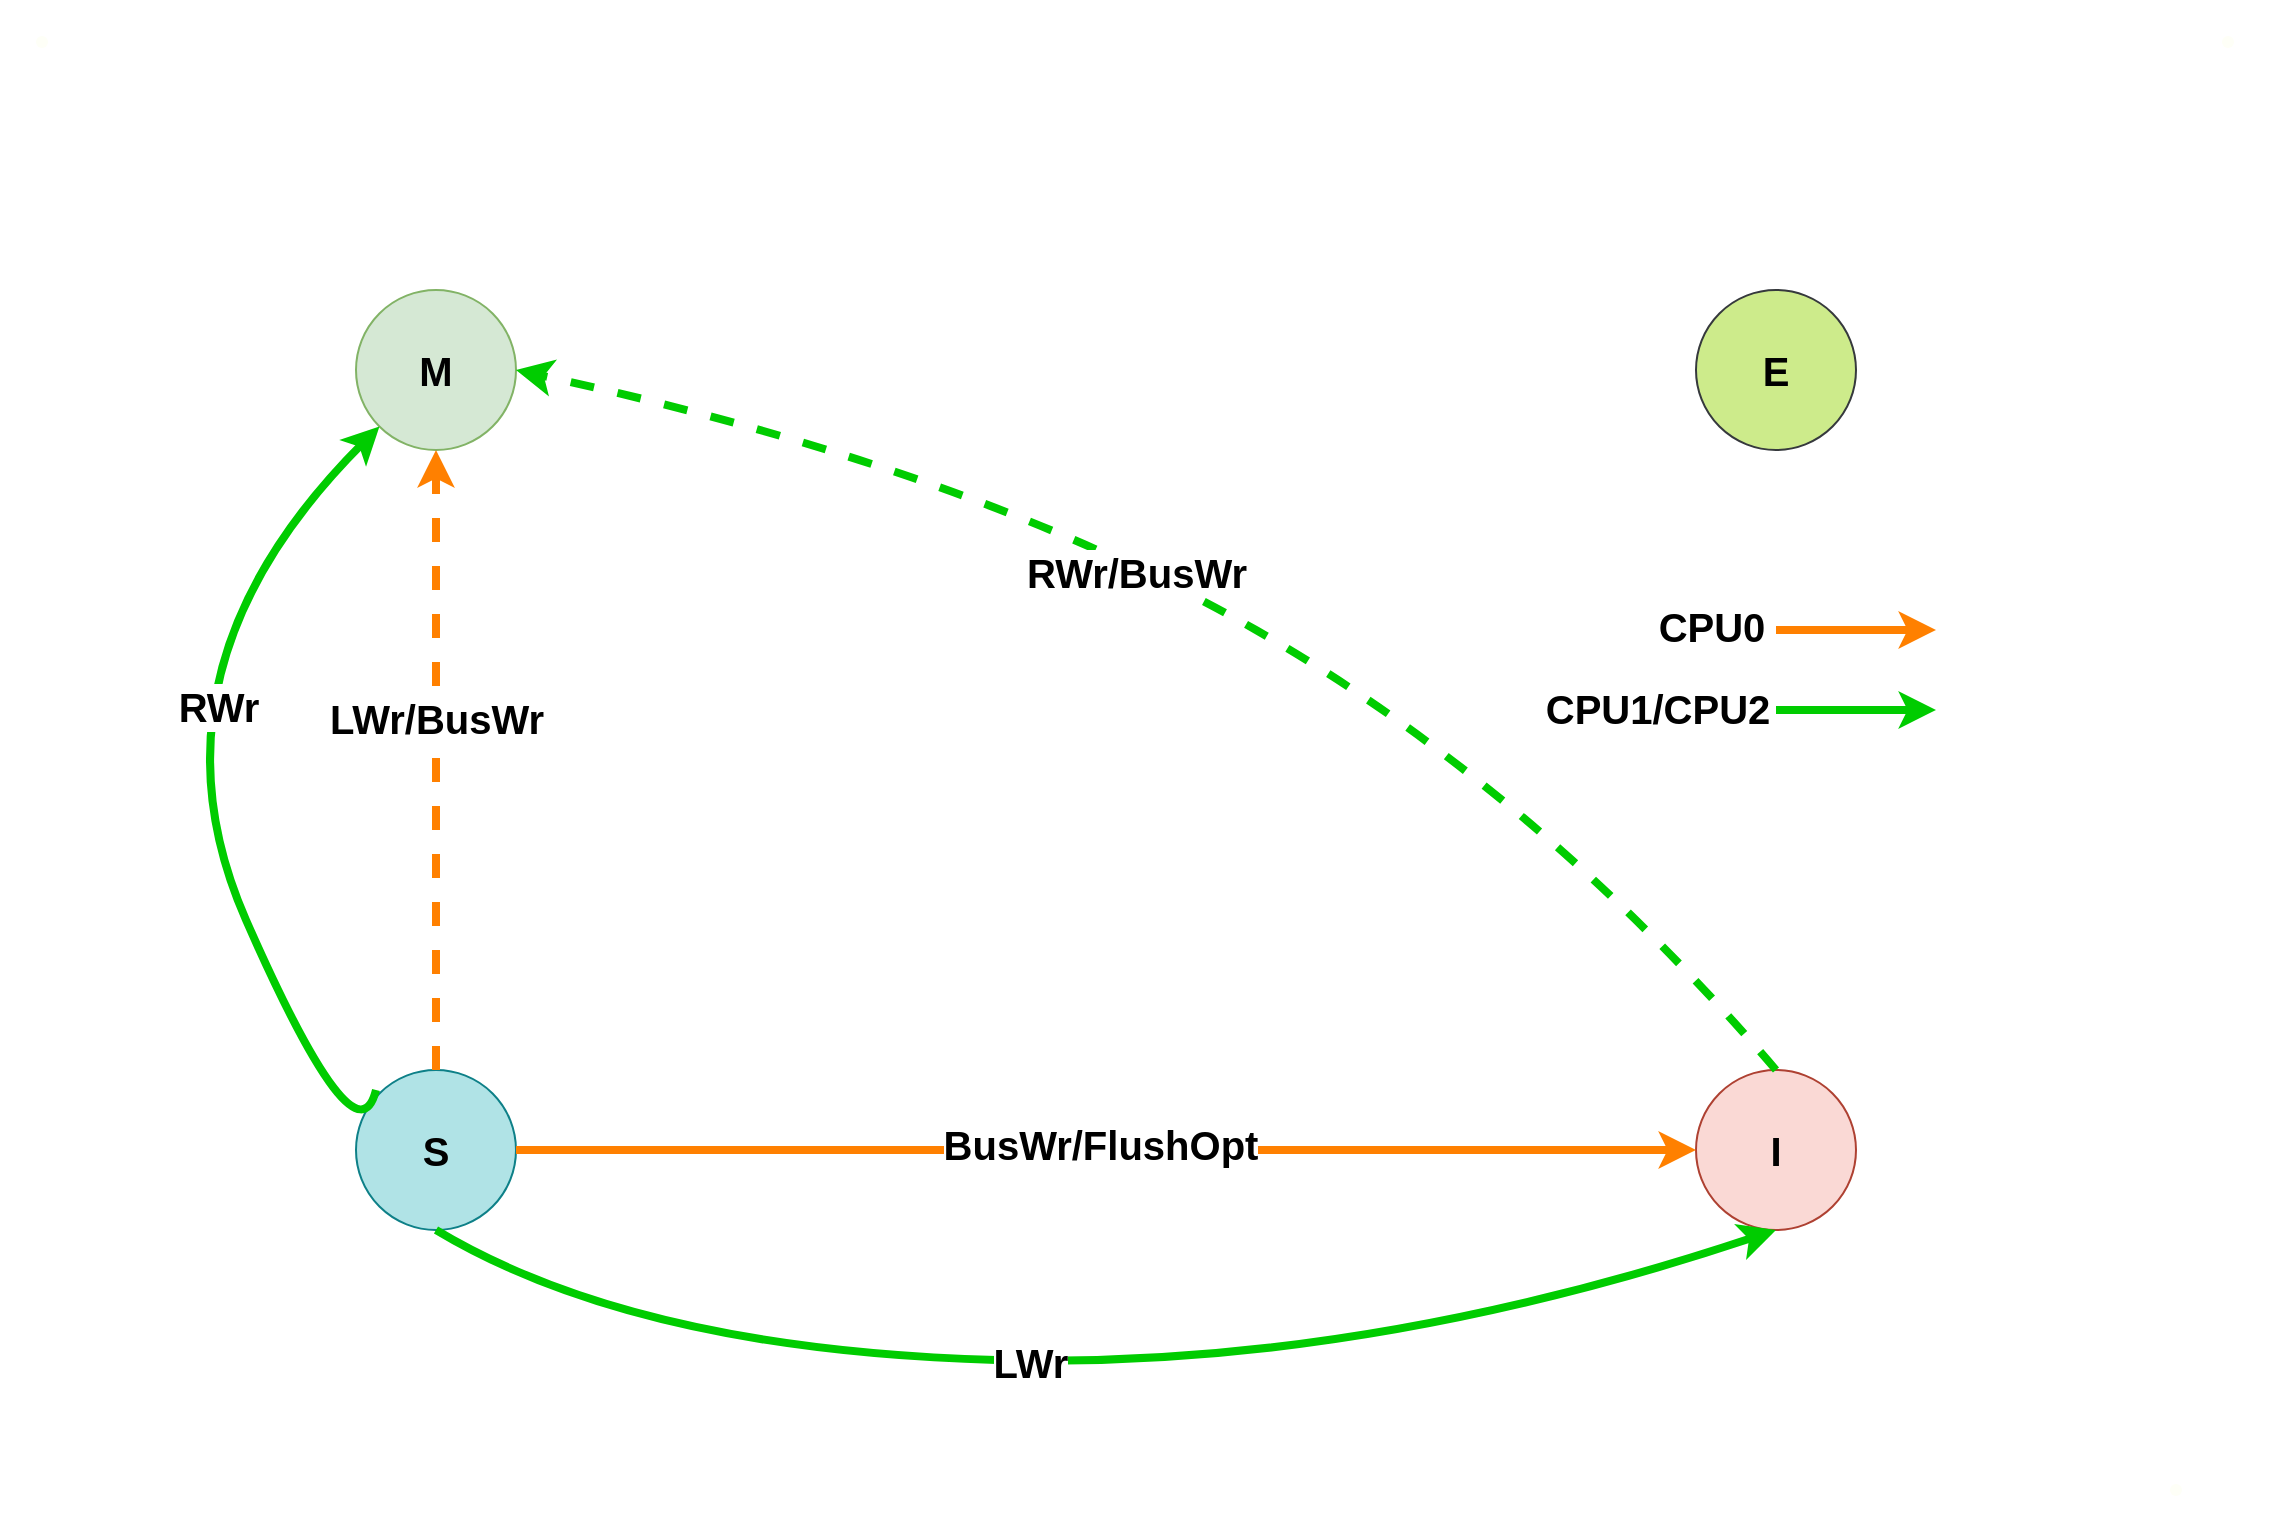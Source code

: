 <mxfile version="20.6.1" type="device"><diagram id="BphqTPmAAtKr0QT28gi8" name="第 1 页"><mxGraphModel dx="2306" dy="1040" grid="1" gridSize="10" guides="1" tooltips="1" connect="1" arrows="1" fold="1" page="1" pageScale="1" pageWidth="850" pageHeight="1100" math="0" shadow="0"><root><mxCell id="0"/><mxCell id="1" parent="0"/><mxCell id="9q_t5B8l6mQ28TZBqxQh-1" value="M" style="ellipse;whiteSpace=wrap;html=1;aspect=fixed;fontSize=20;fontStyle=1;fillColor=#d5e8d4;strokeColor=#82b366;" parent="1" vertex="1"><mxGeometry x="170" y="230" width="80" height="80" as="geometry"/></mxCell><mxCell id="9q_t5B8l6mQ28TZBqxQh-2" value="E" style="ellipse;whiteSpace=wrap;html=1;aspect=fixed;fontStyle=1;fontSize=20;fillColor=#cdeb8b;strokeColor=#36393d;" parent="1" vertex="1"><mxGeometry x="840" y="230" width="80" height="80" as="geometry"/></mxCell><mxCell id="9q_t5B8l6mQ28TZBqxQh-4" value="S" style="ellipse;whiteSpace=wrap;html=1;aspect=fixed;fontStyle=1;fontSize=20;fillColor=#b0e3e6;strokeColor=#0e8088;" parent="1" vertex="1"><mxGeometry x="170" y="620" width="80" height="80" as="geometry"/></mxCell><mxCell id="9q_t5B8l6mQ28TZBqxQh-5" value="I" style="ellipse;whiteSpace=wrap;html=1;aspect=fixed;fontStyle=1;fontSize=20;fillColor=#fad9d5;strokeColor=#ae4132;" parent="1" vertex="1"><mxGeometry x="840" y="620" width="80" height="80" as="geometry"/></mxCell><mxCell id="9q_t5B8l6mQ28TZBqxQh-20" value="" style="curved=1;endArrow=classic;html=1;rounded=0;strokeWidth=4;fontSize=20;entryX=0;entryY=1;entryDx=0;entryDy=0;strokeColor=#00CC00;" parent="1" target="9q_t5B8l6mQ28TZBqxQh-1" edge="1"><mxGeometry width="50" height="50" relative="1" as="geometry"><mxPoint x="180" y="630" as="sourcePoint"/><mxPoint x="130" y="420" as="targetPoint"/><Array as="points"><mxPoint x="170" y="670"/><mxPoint x="60" y="420"/></Array></mxGeometry></mxCell><mxCell id="9q_t5B8l6mQ28TZBqxQh-36" value="RWr" style="edgeLabel;html=1;align=center;verticalAlign=middle;resizable=0;points=[];fontSize=20;fontStyle=1" parent="9q_t5B8l6mQ28TZBqxQh-20" vertex="1" connectable="0"><mxGeometry x="0.157" y="-30" relative="1" as="geometry"><mxPoint as="offset"/></mxGeometry></mxCell><mxCell id="9q_t5B8l6mQ28TZBqxQh-39" value="" style="shape=waypoint;sketch=0;fillStyle=solid;size=6;pointerEvents=1;points=[];fillColor=none;resizable=0;rotatable=0;perimeter=centerPerimeter;snapToPoint=1;fontSize=20;strokeColor=#FEFFF7;" parent="1" vertex="1"><mxGeometry x="-7" y="86" width="40" height="40" as="geometry"/></mxCell><mxCell id="9q_t5B8l6mQ28TZBqxQh-40" value="" style="shape=waypoint;sketch=0;fillStyle=solid;size=6;pointerEvents=1;points=[];fillColor=none;resizable=0;rotatable=0;perimeter=centerPerimeter;snapToPoint=1;fontSize=20;strokeColor=#FEFFF7;" parent="1" vertex="1"><mxGeometry x="1086" y="86" width="40" height="40" as="geometry"/></mxCell><mxCell id="9q_t5B8l6mQ28TZBqxQh-41" value="" style="shape=waypoint;sketch=0;fillStyle=solid;size=6;pointerEvents=1;points=[];fillColor=none;resizable=0;rotatable=0;perimeter=centerPerimeter;snapToPoint=1;fontSize=20;strokeColor=#FEFFF7;" parent="1" vertex="1"><mxGeometry x="1060" y="810" width="40" height="40" as="geometry"/></mxCell><mxCell id="QxUpI_64lrVClPhHwko3-1" value="" style="curved=1;endArrow=classic;html=1;rounded=0;strokeColor=#FF8000;strokeWidth=4;fontSize=20;fontColor=#000000;exitX=1;exitY=0.5;exitDx=0;exitDy=0;entryX=0;entryY=0.5;entryDx=0;entryDy=0;" parent="1" source="9q_t5B8l6mQ28TZBqxQh-4" target="9q_t5B8l6mQ28TZBqxQh-5" edge="1"><mxGeometry width="50" height="50" relative="1" as="geometry"><mxPoint x="350" y="540" as="sourcePoint"/><mxPoint x="400" y="490" as="targetPoint"/><Array as="points"/></mxGeometry></mxCell><mxCell id="QxUpI_64lrVClPhHwko3-2" value="BusWr/FlushOpt" style="edgeLabel;html=1;align=center;verticalAlign=middle;resizable=0;points=[];fontSize=20;fontColor=#000000;fontStyle=1" parent="QxUpI_64lrVClPhHwko3-1" vertex="1" connectable="0"><mxGeometry x="-0.011" y="3" relative="1" as="geometry"><mxPoint as="offset"/></mxGeometry></mxCell><mxCell id="Ef5GGJBfQKP03A-T8BR0-1" value="" style="curved=1;endArrow=classic;html=1;rounded=0;dashed=1;strokeColor=#00CC00;strokeWidth=4;fontSize=20;fontColor=#000000;entryX=1;entryY=0.5;entryDx=0;entryDy=0;fontStyle=1" edge="1" parent="1" target="9q_t5B8l6mQ28TZBqxQh-1"><mxGeometry width="50" height="50" relative="1" as="geometry"><mxPoint x="880" y="620" as="sourcePoint"/><mxPoint x="760" y="430" as="targetPoint"/><Array as="points"><mxPoint x="760" y="480"/><mxPoint x="480" y="320"/></Array></mxGeometry></mxCell><mxCell id="Ef5GGJBfQKP03A-T8BR0-2" value="RWr/BusWr" style="edgeLabel;html=1;align=center;verticalAlign=middle;resizable=0;points=[];fontSize=20;fontColor=#000000;fontStyle=1" vertex="1" connectable="0" parent="Ef5GGJBfQKP03A-T8BR0-1"><mxGeometry x="0.112" y="4" relative="1" as="geometry"><mxPoint as="offset"/></mxGeometry></mxCell><mxCell id="Ef5GGJBfQKP03A-T8BR0-4" value="" style="endArrow=classic;html=1;rounded=0;dashed=1;strokeColor=#FF8000;strokeWidth=4;fontSize=20;fontColor=#000000;exitX=0.5;exitY=0;exitDx=0;exitDy=0;entryX=0.5;entryY=1;entryDx=0;entryDy=0;" edge="1" parent="1" source="9q_t5B8l6mQ28TZBqxQh-4" target="9q_t5B8l6mQ28TZBqxQh-1"><mxGeometry width="50" height="50" relative="1" as="geometry"><mxPoint x="210" y="600" as="sourcePoint"/><mxPoint x="260" y="550" as="targetPoint"/></mxGeometry></mxCell><mxCell id="Ef5GGJBfQKP03A-T8BR0-5" value="LWr/BusWr" style="edgeLabel;html=1;align=center;verticalAlign=middle;resizable=0;points=[];fontSize=20;fontColor=#000000;fontStyle=1" vertex="1" connectable="0" parent="Ef5GGJBfQKP03A-T8BR0-4"><mxGeometry x="0.136" relative="1" as="geometry"><mxPoint as="offset"/></mxGeometry></mxCell><mxCell id="Ef5GGJBfQKP03A-T8BR0-6" value="" style="endArrow=classic;html=1;rounded=0;strokeColor=#FF8000;strokeWidth=4;fontSize=20;fontColor=#000000;" edge="1" parent="1"><mxGeometry width="50" height="50" relative="1" as="geometry"><mxPoint x="880" y="400" as="sourcePoint"/><mxPoint x="960" y="400" as="targetPoint"/></mxGeometry></mxCell><mxCell id="Ef5GGJBfQKP03A-T8BR0-7" value="" style="endArrow=classic;html=1;rounded=0;strokeColor=#00CC00;strokeWidth=4;fontSize=20;fontColor=#000000;" edge="1" parent="1"><mxGeometry width="50" height="50" relative="1" as="geometry"><mxPoint x="880" y="440" as="sourcePoint"/><mxPoint x="960" y="440" as="targetPoint"/></mxGeometry></mxCell><mxCell id="Ef5GGJBfQKP03A-T8BR0-8" value="CPU0" style="text;html=1;strokeColor=none;fillColor=none;align=center;verticalAlign=middle;whiteSpace=wrap;rounded=0;fontSize=20;fontColor=#000000;fontStyle=1" vertex="1" parent="1"><mxGeometry x="818" y="383" width="60" height="30" as="geometry"/></mxCell><mxCell id="Ef5GGJBfQKP03A-T8BR0-9" value="CPU1/CPU2" style="text;html=1;strokeColor=none;fillColor=none;align=center;verticalAlign=middle;whiteSpace=wrap;rounded=0;fontSize=20;fontColor=#000000;fontStyle=1" vertex="1" parent="1"><mxGeometry x="766" y="424" width="110" height="30" as="geometry"/></mxCell><mxCell id="Ef5GGJBfQKP03A-T8BR0-11" value="" style="curved=1;endArrow=classic;html=1;rounded=0;strokeColor=#00CC00;strokeWidth=4;fontSize=20;fontColor=#000000;exitX=0.5;exitY=1;exitDx=0;exitDy=0;entryX=0.5;entryY=1;entryDx=0;entryDy=0;" edge="1" parent="1" source="9q_t5B8l6mQ28TZBqxQh-4" target="9q_t5B8l6mQ28TZBqxQh-5"><mxGeometry width="50" height="50" relative="1" as="geometry"><mxPoint x="330" y="810" as="sourcePoint"/><mxPoint x="380" y="760" as="targetPoint"/><Array as="points"><mxPoint x="310" y="760"/><mxPoint x="670" y="770"/></Array></mxGeometry></mxCell><mxCell id="Ef5GGJBfQKP03A-T8BR0-12" value="LWr" style="edgeLabel;html=1;align=center;verticalAlign=middle;resizable=0;points=[];fontSize=20;fontColor=#000000;fontStyle=1" vertex="1" connectable="0" parent="Ef5GGJBfQKP03A-T8BR0-11"><mxGeometry x="-0.104" relative="1" as="geometry"><mxPoint as="offset"/></mxGeometry></mxCell></root></mxGraphModel></diagram></mxfile>